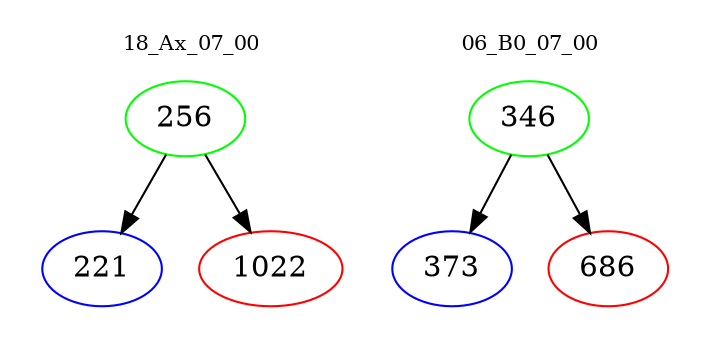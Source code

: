 digraph{
subgraph cluster_0 {
color = white
label = "18_Ax_07_00";
fontsize=10;
T0_256 [label="256", color="green"]
T0_256 -> T0_221 [color="black"]
T0_221 [label="221", color="blue"]
T0_256 -> T0_1022 [color="black"]
T0_1022 [label="1022", color="red"]
}
subgraph cluster_1 {
color = white
label = "06_B0_07_00";
fontsize=10;
T1_346 [label="346", color="green"]
T1_346 -> T1_373 [color="black"]
T1_373 [label="373", color="blue"]
T1_346 -> T1_686 [color="black"]
T1_686 [label="686", color="red"]
}
}
